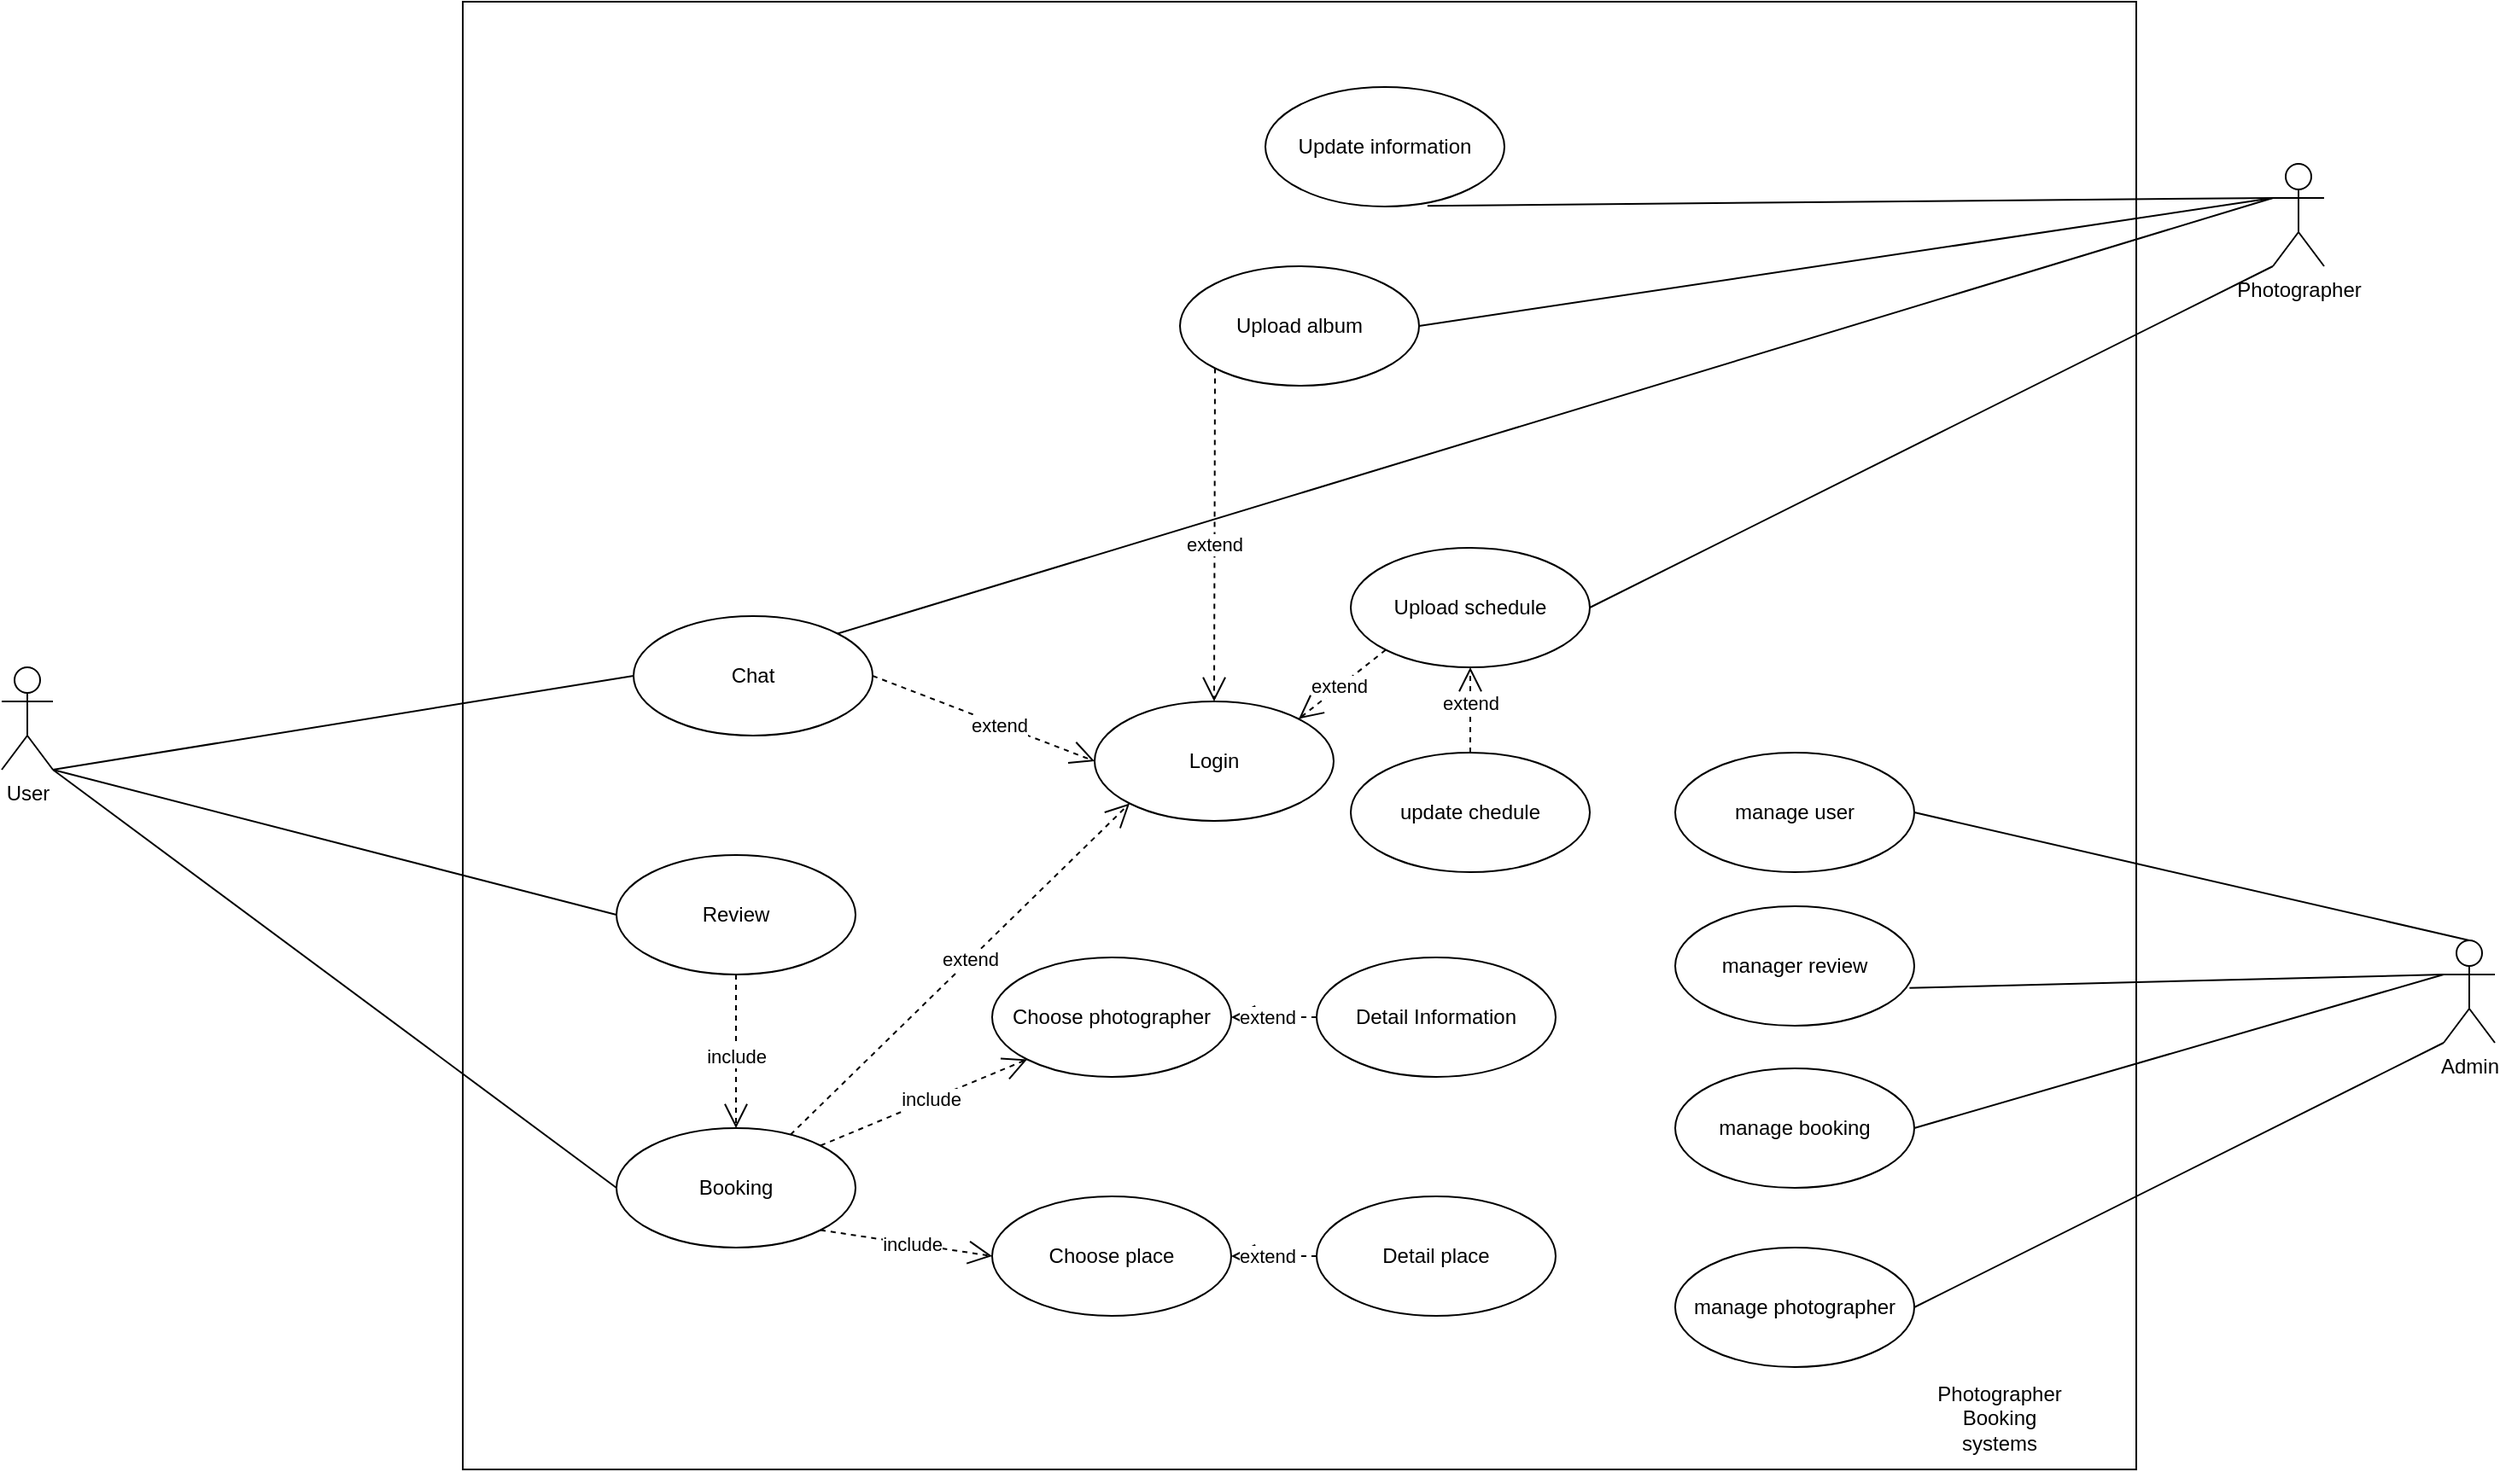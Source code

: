 <mxfile version="13.8.0" type="github">
  <diagram id="EGZNZqLGof7JbSLH0rr6" name="Page-1">
    <mxGraphModel dx="1426" dy="783" grid="1" gridSize="10" guides="1" tooltips="1" connect="1" arrows="1" fold="1" page="1" pageScale="1" pageWidth="1100" pageHeight="1700" math="0" shadow="0">
      <root>
        <mxCell id="0" />
        <mxCell id="1" parent="0" />
        <mxCell id="xwwWXdzjIdcxHAzQ7T1N-61" value="" style="rounded=0;whiteSpace=wrap;html=1;" parent="1" vertex="1">
          <mxGeometry x="690" y="1660" width="980" height="860" as="geometry" />
        </mxCell>
        <mxCell id="xwwWXdzjIdcxHAzQ7T1N-62" value="User" style="shape=umlActor;verticalLabelPosition=bottom;verticalAlign=top;html=1;" parent="1" vertex="1">
          <mxGeometry x="420" y="2050" width="30" height="60" as="geometry" />
        </mxCell>
        <mxCell id="xwwWXdzjIdcxHAzQ7T1N-66" value="Chat" style="ellipse;whiteSpace=wrap;html=1;" parent="1" vertex="1">
          <mxGeometry x="790" y="2020" width="140" height="70" as="geometry" />
        </mxCell>
        <mxCell id="xwwWXdzjIdcxHAzQ7T1N-67" value="Login" style="ellipse;whiteSpace=wrap;html=1;" parent="1" vertex="1">
          <mxGeometry x="1060" y="2070" width="140" height="70" as="geometry" />
        </mxCell>
        <mxCell id="xwwWXdzjIdcxHAzQ7T1N-68" value="Booking" style="ellipse;whiteSpace=wrap;html=1;" parent="1" vertex="1">
          <mxGeometry x="780" y="2320" width="140" height="70" as="geometry" />
        </mxCell>
        <mxCell id="xwwWXdzjIdcxHAzQ7T1N-69" value="Choose photographer" style="ellipse;whiteSpace=wrap;html=1;" parent="1" vertex="1">
          <mxGeometry x="1000" y="2220" width="140" height="70" as="geometry" />
        </mxCell>
        <mxCell id="xwwWXdzjIdcxHAzQ7T1N-70" value="Choose place" style="ellipse;whiteSpace=wrap;html=1;" parent="1" vertex="1">
          <mxGeometry x="1000" y="2360" width="140" height="70" as="geometry" />
        </mxCell>
        <mxCell id="xwwWXdzjIdcxHAzQ7T1N-71" value="Review" style="ellipse;whiteSpace=wrap;html=1;" parent="1" vertex="1">
          <mxGeometry x="780" y="2160" width="140" height="70" as="geometry" />
        </mxCell>
        <mxCell id="xwwWXdzjIdcxHAzQ7T1N-72" value="Upload album" style="ellipse;whiteSpace=wrap;html=1;" parent="1" vertex="1">
          <mxGeometry x="1110" y="1815" width="140" height="70" as="geometry" />
        </mxCell>
        <mxCell id="xwwWXdzjIdcxHAzQ7T1N-73" value="Photographer" style="shape=umlActor;verticalLabelPosition=bottom;verticalAlign=top;html=1;" parent="1" vertex="1">
          <mxGeometry x="1750" y="1755" width="30" height="60" as="geometry" />
        </mxCell>
        <mxCell id="xwwWXdzjIdcxHAzQ7T1N-74" value="Admin" style="shape=umlActor;verticalLabelPosition=bottom;verticalAlign=top;html=1;" parent="1" vertex="1">
          <mxGeometry x="1850" y="2210" width="30" height="60" as="geometry" />
        </mxCell>
        <mxCell id="xwwWXdzjIdcxHAzQ7T1N-75" value="Upload schedule" style="ellipse;whiteSpace=wrap;html=1;" parent="1" vertex="1">
          <mxGeometry x="1210" y="1980" width="140" height="70" as="geometry" />
        </mxCell>
        <mxCell id="xwwWXdzjIdcxHAzQ7T1N-81" value="" style="endArrow=none;endSize=12;html=1;exitX=0;exitY=0.333;exitDx=0;exitDy=0;exitPerimeter=0;entryX=1;entryY=0.5;entryDx=0;entryDy=0;endFill=0;" parent="1" source="xwwWXdzjIdcxHAzQ7T1N-73" target="xwwWXdzjIdcxHAzQ7T1N-72" edge="1">
          <mxGeometry x="0.059" width="160" relative="1" as="geometry">
            <mxPoint x="1370" y="1860" as="sourcePoint" />
            <mxPoint x="1540" y="1860" as="targetPoint" />
            <mxPoint as="offset" />
          </mxGeometry>
        </mxCell>
        <mxCell id="xwwWXdzjIdcxHAzQ7T1N-82" value="" style="endArrow=none;endSize=12;html=1;entryX=1;entryY=0.5;entryDx=0;entryDy=0;exitX=0;exitY=1;exitDx=0;exitDy=0;exitPerimeter=0;endFill=0;" parent="1" source="xwwWXdzjIdcxHAzQ7T1N-73" target="xwwWXdzjIdcxHAzQ7T1N-75" edge="1">
          <mxGeometry x="0.059" width="160" relative="1" as="geometry">
            <mxPoint x="1460" y="1900" as="sourcePoint" />
            <mxPoint x="1590" y="1780" as="targetPoint" />
            <mxPoint as="offset" />
          </mxGeometry>
        </mxCell>
        <mxCell id="xwwWXdzjIdcxHAzQ7T1N-83" value="Update information" style="ellipse;whiteSpace=wrap;html=1;" parent="1" vertex="1">
          <mxGeometry x="1160" y="1710" width="140" height="70" as="geometry" />
        </mxCell>
        <mxCell id="xwwWXdzjIdcxHAzQ7T1N-84" value="" style="endArrow=none;endSize=12;html=1;exitX=0;exitY=0.333;exitDx=0;exitDy=0;exitPerimeter=0;entryX=0.678;entryY=0.994;entryDx=0;entryDy=0;entryPerimeter=0;endFill=0;" parent="1" source="xwwWXdzjIdcxHAzQ7T1N-73" target="xwwWXdzjIdcxHAzQ7T1N-83" edge="1">
          <mxGeometry x="0.176" width="160" relative="1" as="geometry">
            <mxPoint x="1440" y="1790" as="sourcePoint" />
            <mxPoint x="1610" y="1790" as="targetPoint" />
            <mxPoint as="offset" />
          </mxGeometry>
        </mxCell>
        <mxCell id="xwwWXdzjIdcxHAzQ7T1N-85" value="" style="endArrow=none;endSize=12;html=1;exitX=1;exitY=1;exitDx=0;exitDy=0;exitPerimeter=0;entryX=0;entryY=0.5;entryDx=0;entryDy=0;endFill=0;" parent="1" source="xwwWXdzjIdcxHAzQ7T1N-62" target="xwwWXdzjIdcxHAzQ7T1N-66" edge="1">
          <mxGeometry x="0.176" width="160" relative="1" as="geometry">
            <mxPoint x="622.5" y="2176" as="sourcePoint" />
            <mxPoint x="860" y="2140" as="targetPoint" />
            <mxPoint as="offset" />
          </mxGeometry>
        </mxCell>
        <mxCell id="xwwWXdzjIdcxHAzQ7T1N-86" value="" style="endArrow=none;endSize=12;html=1;exitX=1;exitY=1;exitDx=0;exitDy=0;exitPerimeter=0;entryX=0;entryY=0.5;entryDx=0;entryDy=0;endFill=0;" parent="1" source="xwwWXdzjIdcxHAzQ7T1N-62" target="xwwWXdzjIdcxHAzQ7T1N-71" edge="1">
          <mxGeometry x="0.059" width="160" relative="1" as="geometry">
            <mxPoint x="630" y="2190" as="sourcePoint" />
            <mxPoint x="910" y="2210" as="targetPoint" />
            <mxPoint as="offset" />
          </mxGeometry>
        </mxCell>
        <mxCell id="xwwWXdzjIdcxHAzQ7T1N-87" value="" style="endArrow=none;endSize=12;html=1;exitX=1;exitY=1;exitDx=0;exitDy=0;exitPerimeter=0;entryX=0;entryY=0.5;entryDx=0;entryDy=0;endFill=0;" parent="1" source="xwwWXdzjIdcxHAzQ7T1N-62" target="xwwWXdzjIdcxHAzQ7T1N-68" edge="1">
          <mxGeometry x="0.059" width="160" relative="1" as="geometry">
            <mxPoint x="630" y="2230" as="sourcePoint" />
            <mxPoint x="870" y="2300" as="targetPoint" />
            <mxPoint as="offset" />
          </mxGeometry>
        </mxCell>
        <mxCell id="xwwWXdzjIdcxHAzQ7T1N-88" value="" style="endArrow=none;endSize=12;html=1;entryX=1;entryY=0;entryDx=0;entryDy=0;exitX=0;exitY=0.333;exitDx=0;exitDy=0;exitPerimeter=0;endFill=0;" parent="1" source="xwwWXdzjIdcxHAzQ7T1N-73" target="xwwWXdzjIdcxHAzQ7T1N-66" edge="1">
          <mxGeometry x="0.176" width="160" relative="1" as="geometry">
            <mxPoint x="1450" y="1900" as="sourcePoint" />
            <mxPoint x="1120" y="1990" as="targetPoint" />
            <mxPoint as="offset" />
          </mxGeometry>
        </mxCell>
        <mxCell id="xwwWXdzjIdcxHAzQ7T1N-90" value="include" style="endArrow=open;endSize=12;dashed=1;html=1;exitX=0.5;exitY=1;exitDx=0;exitDy=0;entryX=0.5;entryY=0;entryDx=0;entryDy=0;" parent="1" source="xwwWXdzjIdcxHAzQ7T1N-71" target="xwwWXdzjIdcxHAzQ7T1N-68" edge="1">
          <mxGeometry x="0.059" width="160" relative="1" as="geometry">
            <mxPoint x="910" y="2290" as="sourcePoint" />
            <mxPoint x="1080" y="2290" as="targetPoint" />
            <mxPoint as="offset" />
          </mxGeometry>
        </mxCell>
        <mxCell id="xwwWXdzjIdcxHAzQ7T1N-91" value="include" style="endArrow=open;endSize=12;dashed=1;html=1;exitX=1;exitY=0;exitDx=0;exitDy=0;entryX=0;entryY=1;entryDx=0;entryDy=0;" parent="1" source="xwwWXdzjIdcxHAzQ7T1N-68" target="xwwWXdzjIdcxHAzQ7T1N-69" edge="1">
          <mxGeometry x="0.059" width="160" relative="1" as="geometry">
            <mxPoint x="960" y="2160" as="sourcePoint" />
            <mxPoint x="1130" y="2160" as="targetPoint" />
            <mxPoint as="offset" />
          </mxGeometry>
        </mxCell>
        <mxCell id="xwwWXdzjIdcxHAzQ7T1N-92" value="include" style="endArrow=open;endSize=12;dashed=1;html=1;exitX=1;exitY=1;exitDx=0;exitDy=0;entryX=0;entryY=0.5;entryDx=0;entryDy=0;" parent="1" source="xwwWXdzjIdcxHAzQ7T1N-68" target="xwwWXdzjIdcxHAzQ7T1N-70" edge="1">
          <mxGeometry x="0.059" width="160" relative="1" as="geometry">
            <mxPoint x="910" y="2170" as="sourcePoint" />
            <mxPoint x="1080" y="2170" as="targetPoint" />
            <mxPoint as="offset" />
          </mxGeometry>
        </mxCell>
        <mxCell id="xwwWXdzjIdcxHAzQ7T1N-93" value="extend" style="endArrow=open;endSize=12;dashed=1;html=1;entryX=0;entryY=1;entryDx=0;entryDy=0;" parent="1" source="xwwWXdzjIdcxHAzQ7T1N-68" target="xwwWXdzjIdcxHAzQ7T1N-67" edge="1">
          <mxGeometry x="0.059" width="160" relative="1" as="geometry">
            <mxPoint x="1000" y="2130" as="sourcePoint" />
            <mxPoint x="1170" y="2130" as="targetPoint" />
            <mxPoint as="offset" />
          </mxGeometry>
        </mxCell>
        <mxCell id="xwwWXdzjIdcxHAzQ7T1N-94" value="extend" style="endArrow=open;endSize=12;dashed=1;html=1;exitX=1;exitY=0.5;exitDx=0;exitDy=0;entryX=0;entryY=0.5;entryDx=0;entryDy=0;" parent="1" source="xwwWXdzjIdcxHAzQ7T1N-66" target="xwwWXdzjIdcxHAzQ7T1N-67" edge="1">
          <mxGeometry x="0.143" width="160" relative="1" as="geometry">
            <mxPoint x="930" y="1960" as="sourcePoint" />
            <mxPoint x="1100" y="1960" as="targetPoint" />
            <mxPoint as="offset" />
          </mxGeometry>
        </mxCell>
        <mxCell id="xwwWXdzjIdcxHAzQ7T1N-95" value="Detail place" style="ellipse;whiteSpace=wrap;html=1;" parent="1" vertex="1">
          <mxGeometry x="1190" y="2360" width="140" height="70" as="geometry" />
        </mxCell>
        <mxCell id="xwwWXdzjIdcxHAzQ7T1N-96" value="Detail Information" style="ellipse;whiteSpace=wrap;html=1;" parent="1" vertex="1">
          <mxGeometry x="1190" y="2220" width="140" height="70" as="geometry" />
        </mxCell>
        <mxCell id="xwwWXdzjIdcxHAzQ7T1N-97" value="extend" style="endArrow=open;endSize=12;dashed=1;html=1;exitX=0;exitY=0.5;exitDx=0;exitDy=0;entryX=1;entryY=0.5;entryDx=0;entryDy=0;" parent="1" source="xwwWXdzjIdcxHAzQ7T1N-95" target="xwwWXdzjIdcxHAzQ7T1N-70" edge="1">
          <mxGeometry x="0.176" width="160" relative="1" as="geometry">
            <mxPoint x="1390" y="2310" as="sourcePoint" />
            <mxPoint x="1560" y="2310" as="targetPoint" />
            <mxPoint as="offset" />
          </mxGeometry>
        </mxCell>
        <mxCell id="xwwWXdzjIdcxHAzQ7T1N-98" value="extend" style="endArrow=open;endSize=12;dashed=1;html=1;exitX=0;exitY=0.5;exitDx=0;exitDy=0;entryX=1;entryY=0.5;entryDx=0;entryDy=0;" parent="1" source="xwwWXdzjIdcxHAzQ7T1N-96" target="xwwWXdzjIdcxHAzQ7T1N-69" edge="1">
          <mxGeometry x="0.176" width="160" relative="1" as="geometry">
            <mxPoint x="1150" y="2190" as="sourcePoint" />
            <mxPoint x="1320" y="2190" as="targetPoint" />
            <mxPoint as="offset" />
          </mxGeometry>
        </mxCell>
        <mxCell id="xwwWXdzjIdcxHAzQ7T1N-99" value="extend" style="endArrow=open;endSize=12;dashed=1;html=1;exitX=0;exitY=1;exitDx=0;exitDy=0;entryX=1;entryY=0;entryDx=0;entryDy=0;" parent="1" source="xwwWXdzjIdcxHAzQ7T1N-75" target="xwwWXdzjIdcxHAzQ7T1N-67" edge="1">
          <mxGeometry x="0.059" width="160" relative="1" as="geometry">
            <mxPoint x="1060" y="1940" as="sourcePoint" />
            <mxPoint x="1230" y="1940" as="targetPoint" />
            <mxPoint as="offset" />
          </mxGeometry>
        </mxCell>
        <mxCell id="xwwWXdzjIdcxHAzQ7T1N-100" value="extend" style="endArrow=open;endSize=12;dashed=1;html=1;exitX=0;exitY=1;exitDx=0;exitDy=0;entryX=0.5;entryY=0;entryDx=0;entryDy=0;" parent="1" source="xwwWXdzjIdcxHAzQ7T1N-72" target="xwwWXdzjIdcxHAzQ7T1N-67" edge="1">
          <mxGeometry x="0.059" width="160" relative="1" as="geometry">
            <mxPoint x="1100" y="1890" as="sourcePoint" />
            <mxPoint x="1270" y="1890" as="targetPoint" />
            <mxPoint as="offset" />
          </mxGeometry>
        </mxCell>
        <mxCell id="xwwWXdzjIdcxHAzQ7T1N-103" value="update chedule" style="ellipse;whiteSpace=wrap;html=1;" parent="1" vertex="1">
          <mxGeometry x="1210" y="2100" width="140" height="70" as="geometry" />
        </mxCell>
        <mxCell id="xwwWXdzjIdcxHAzQ7T1N-104" value="extend" style="endArrow=open;endSize=12;dashed=1;html=1;entryX=0.5;entryY=1;entryDx=0;entryDy=0;exitX=0.5;exitY=0;exitDx=0;exitDy=0;" parent="1" source="xwwWXdzjIdcxHAzQ7T1N-103" target="xwwWXdzjIdcxHAzQ7T1N-75" edge="1">
          <mxGeometry x="0.176" width="160" relative="1" as="geometry">
            <mxPoint x="1520" y="2030" as="sourcePoint" />
            <mxPoint x="1690" y="2030" as="targetPoint" />
            <mxPoint as="offset" />
          </mxGeometry>
        </mxCell>
        <mxCell id="xwwWXdzjIdcxHAzQ7T1N-105" value="manage user" style="ellipse;whiteSpace=wrap;html=1;" parent="1" vertex="1">
          <mxGeometry x="1400" y="2100" width="140" height="70" as="geometry" />
        </mxCell>
        <mxCell id="xwwWXdzjIdcxHAzQ7T1N-106" value="manager review" style="ellipse;whiteSpace=wrap;html=1;" parent="1" vertex="1">
          <mxGeometry x="1400" y="2190" width="140" height="70" as="geometry" />
        </mxCell>
        <mxCell id="xwwWXdzjIdcxHAzQ7T1N-107" value="manage booking" style="ellipse;whiteSpace=wrap;html=1;" parent="1" vertex="1">
          <mxGeometry x="1400" y="2285" width="140" height="70" as="geometry" />
        </mxCell>
        <mxCell id="xwwWXdzjIdcxHAzQ7T1N-108" value="manage photographer" style="ellipse;whiteSpace=wrap;html=1;" parent="1" vertex="1">
          <mxGeometry x="1400" y="2390" width="140" height="70" as="geometry" />
        </mxCell>
        <mxCell id="xwwWXdzjIdcxHAzQ7T1N-109" value="" style="endArrow=none;endSize=12;html=1;exitX=0.5;exitY=0;exitDx=0;exitDy=0;exitPerimeter=0;entryX=1;entryY=0.5;entryDx=0;entryDy=0;endFill=0;" parent="1" source="xwwWXdzjIdcxHAzQ7T1N-74" target="xwwWXdzjIdcxHAzQ7T1N-105" edge="1">
          <mxGeometry x="0.059" width="160" relative="1" as="geometry">
            <mxPoint x="1590" y="2220" as="sourcePoint" />
            <mxPoint x="1760" y="2220" as="targetPoint" />
            <mxPoint as="offset" />
          </mxGeometry>
        </mxCell>
        <mxCell id="xwwWXdzjIdcxHAzQ7T1N-110" value="" style="endArrow=none;endSize=12;html=1;exitX=0;exitY=0.333;exitDx=0;exitDy=0;exitPerimeter=0;entryX=0.98;entryY=0.684;entryDx=0;entryDy=0;entryPerimeter=0;endFill=0;" parent="1" source="xwwWXdzjIdcxHAzQ7T1N-74" target="xwwWXdzjIdcxHAzQ7T1N-106" edge="1">
          <mxGeometry x="0.059" width="160" relative="1" as="geometry">
            <mxPoint x="1580" y="2260" as="sourcePoint" />
            <mxPoint x="1750" y="2260" as="targetPoint" />
            <mxPoint as="offset" />
          </mxGeometry>
        </mxCell>
        <mxCell id="xwwWXdzjIdcxHAzQ7T1N-111" value="" style="endArrow=none;endSize=12;html=1;exitX=0;exitY=0.333;exitDx=0;exitDy=0;exitPerimeter=0;entryX=1;entryY=0.5;entryDx=0;entryDy=0;endFill=0;" parent="1" source="xwwWXdzjIdcxHAzQ7T1N-74" target="xwwWXdzjIdcxHAzQ7T1N-107" edge="1">
          <mxGeometry x="0.059" width="160" relative="1" as="geometry">
            <mxPoint x="1600" y="2360" as="sourcePoint" />
            <mxPoint x="1770" y="2360" as="targetPoint" />
            <mxPoint as="offset" />
          </mxGeometry>
        </mxCell>
        <mxCell id="xwwWXdzjIdcxHAzQ7T1N-112" value="" style="endArrow=none;endSize=12;html=1;exitX=0;exitY=1;exitDx=0;exitDy=0;exitPerimeter=0;entryX=1;entryY=0.5;entryDx=0;entryDy=0;endFill=0;" parent="1" source="xwwWXdzjIdcxHAzQ7T1N-74" target="xwwWXdzjIdcxHAzQ7T1N-108" edge="1">
          <mxGeometry x="0.059" width="160" relative="1" as="geometry">
            <mxPoint x="1580" y="2390" as="sourcePoint" />
            <mxPoint x="1750" y="2390" as="targetPoint" />
            <mxPoint as="offset" />
          </mxGeometry>
        </mxCell>
        <mxCell id="xwwWXdzjIdcxHAzQ7T1N-113" value="Photographer Booking systems" style="text;html=1;strokeColor=none;fillColor=none;align=center;verticalAlign=middle;whiteSpace=wrap;rounded=0;" parent="1" vertex="1">
          <mxGeometry x="1570" y="2480" width="40" height="20" as="geometry" />
        </mxCell>
      </root>
    </mxGraphModel>
  </diagram>
</mxfile>
